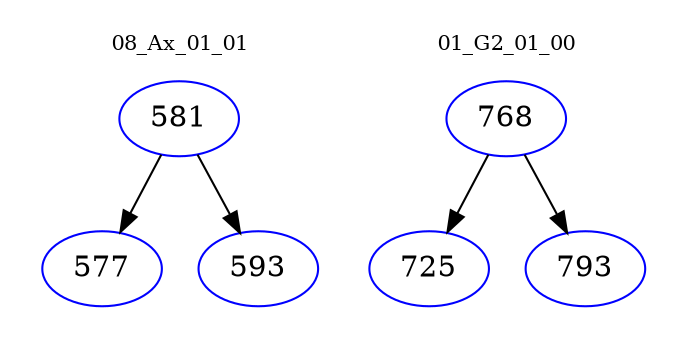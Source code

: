 digraph{
subgraph cluster_0 {
color = white
label = "08_Ax_01_01";
fontsize=10;
T0_581 [label="581", color="blue"]
T0_581 -> T0_577 [color="black"]
T0_577 [label="577", color="blue"]
T0_581 -> T0_593 [color="black"]
T0_593 [label="593", color="blue"]
}
subgraph cluster_1 {
color = white
label = "01_G2_01_00";
fontsize=10;
T1_768 [label="768", color="blue"]
T1_768 -> T1_725 [color="black"]
T1_725 [label="725", color="blue"]
T1_768 -> T1_793 [color="black"]
T1_793 [label="793", color="blue"]
}
}
